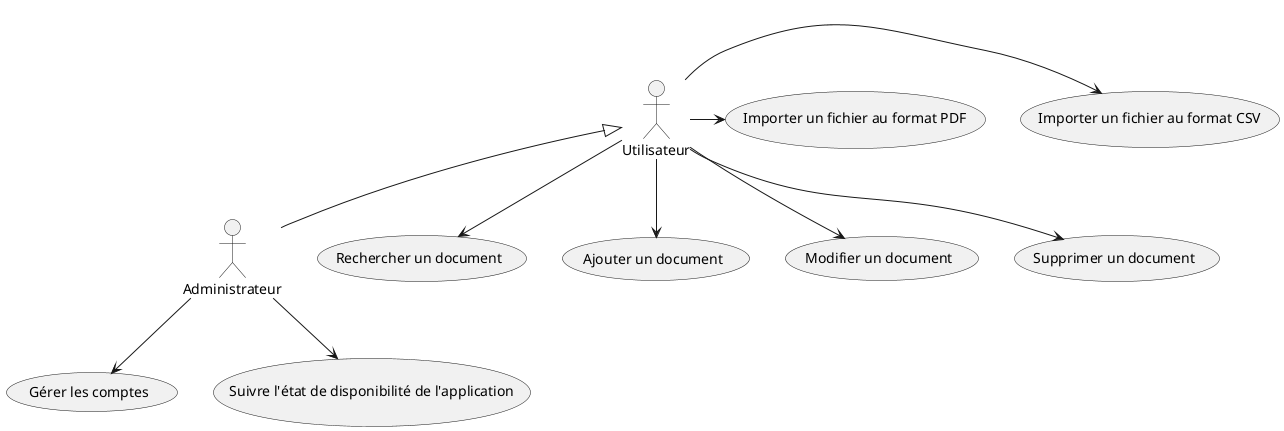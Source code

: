 @startuml

top to bottom direction

:Utilisateur:
:Administrateur:


Utilisateur -> (Importer un fichier au format CSV)
Utilisateur -> (Importer un fichier au format PDF)
Utilisateur --> (Rechercher un document)
Utilisateur --> (Ajouter un document)
Utilisateur --> (Modifier un document)
Utilisateur --> (Supprimer un document)

Administrateur --> (Gérer les comptes)
Administrateur --> (Suivre l'état de disponibilité de l'application)


Utilisateur <|-- Administrateur

@enduml